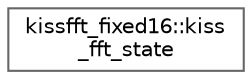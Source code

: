 digraph "Graphical Class Hierarchy"
{
 // LATEX_PDF_SIZE
  bgcolor="transparent";
  edge [fontname=Helvetica,fontsize=10,labelfontname=Helvetica,labelfontsize=10];
  node [fontname=Helvetica,fontsize=10,shape=box,height=0.2,width=0.4];
  rankdir="LR";
  Node0 [id="Node000000",label="kissfft_fixed16::kiss\l_fft_state",height=0.2,width=0.4,color="grey40", fillcolor="white", style="filled",URL="$structkissfft__fixed16_1_1kiss__fft__state.html",tooltip=" "];
}
